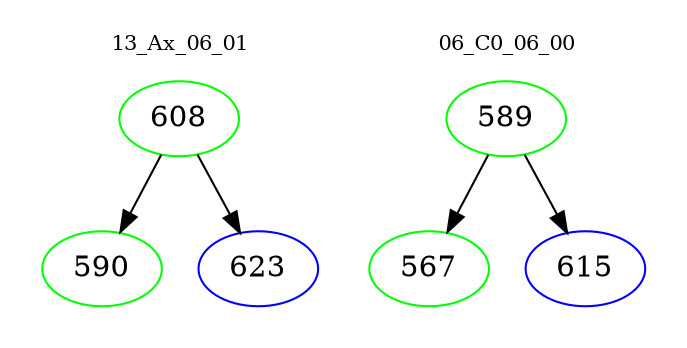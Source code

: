 digraph{
subgraph cluster_0 {
color = white
label = "13_Ax_06_01";
fontsize=10;
T0_608 [label="608", color="green"]
T0_608 -> T0_590 [color="black"]
T0_590 [label="590", color="green"]
T0_608 -> T0_623 [color="black"]
T0_623 [label="623", color="blue"]
}
subgraph cluster_1 {
color = white
label = "06_C0_06_00";
fontsize=10;
T1_589 [label="589", color="green"]
T1_589 -> T1_567 [color="black"]
T1_567 [label="567", color="green"]
T1_589 -> T1_615 [color="black"]
T1_615 [label="615", color="blue"]
}
}
